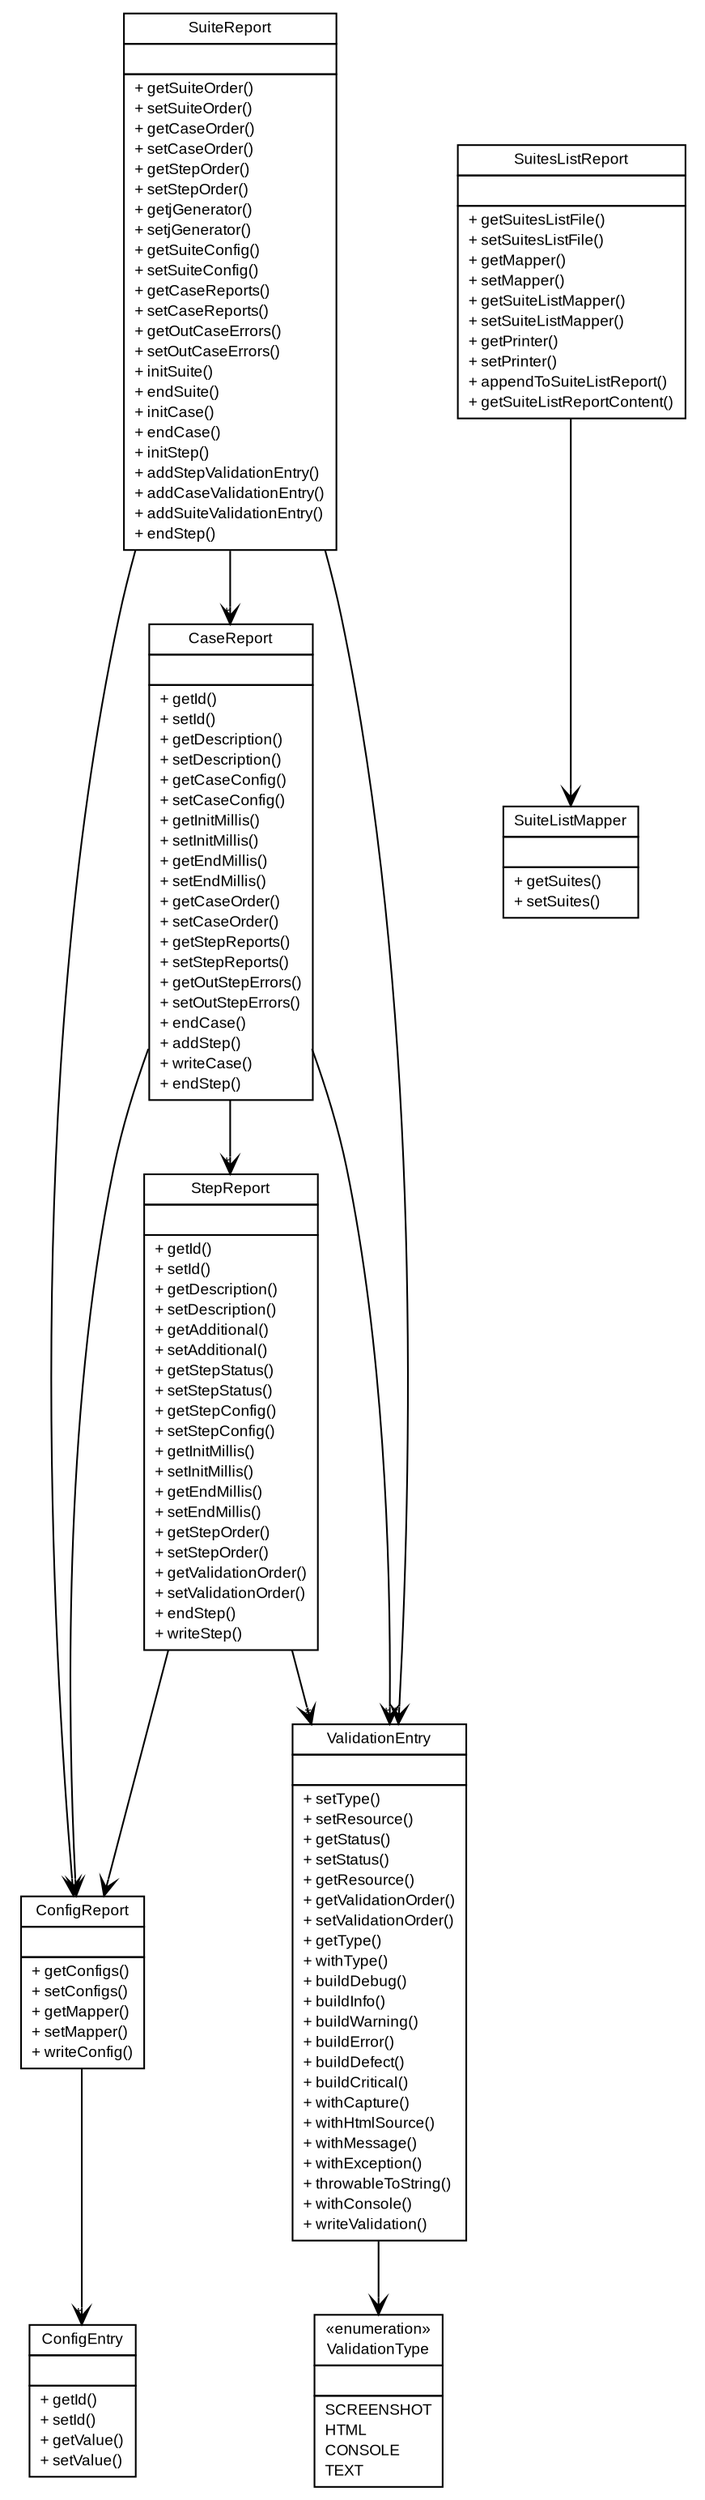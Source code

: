 #!/usr/local/bin/dot
#
# Class diagram 
# Generated by UMLGraph version R5_6-24-gf6e263 (http://www.umlgraph.org/)
#

digraph G {
	edge [fontname="arial",fontsize=10,labelfontname="arial",labelfontsize=10];
	node [fontname="arial",fontsize=10,shape=plaintext];
	nodesep=0.25;
	ranksep=0.5;
	// com.castinfo.devops.robotest.report.ValidationType
	c242 [label=<<table title="com.castinfo.devops.robotest.report.ValidationType" border="0" cellborder="1" cellspacing="0" cellpadding="2" port="p" href="./ValidationType.html">
		<tr><td><table border="0" cellspacing="0" cellpadding="1">
<tr><td align="center" balign="center"> &#171;enumeration&#187; </td></tr>
<tr><td align="center" balign="center"> ValidationType </td></tr>
		</table></td></tr>
		<tr><td><table border="0" cellspacing="0" cellpadding="1">
<tr><td align="left" balign="left">  </td></tr>
		</table></td></tr>
		<tr><td><table border="0" cellspacing="0" cellpadding="1">
<tr><td align="left" balign="left"> SCREENSHOT </td></tr>
<tr><td align="left" balign="left"> HTML </td></tr>
<tr><td align="left" balign="left"> CONSOLE </td></tr>
<tr><td align="left" balign="left"> TEXT </td></tr>
		</table></td></tr>
		</table>>, URL="./ValidationType.html", fontname="arial", fontcolor="black", fontsize=9.0];
	// com.castinfo.devops.robotest.report.ValidationEntry
	c243 [label=<<table title="com.castinfo.devops.robotest.report.ValidationEntry" border="0" cellborder="1" cellspacing="0" cellpadding="2" port="p" href="./ValidationEntry.html">
		<tr><td><table border="0" cellspacing="0" cellpadding="1">
<tr><td align="center" balign="center"> ValidationEntry </td></tr>
		</table></td></tr>
		<tr><td><table border="0" cellspacing="0" cellpadding="1">
<tr><td align="left" balign="left">  </td></tr>
		</table></td></tr>
		<tr><td><table border="0" cellspacing="0" cellpadding="1">
<tr><td align="left" balign="left"> + setType() </td></tr>
<tr><td align="left" balign="left"> + setResource() </td></tr>
<tr><td align="left" balign="left"> + getStatus() </td></tr>
<tr><td align="left" balign="left"> + setStatus() </td></tr>
<tr><td align="left" balign="left"> + getResource() </td></tr>
<tr><td align="left" balign="left"> + getValidationOrder() </td></tr>
<tr><td align="left" balign="left"> + setValidationOrder() </td></tr>
<tr><td align="left" balign="left"> + getType() </td></tr>
<tr><td align="left" balign="left"> + withType() </td></tr>
<tr><td align="left" balign="left"> + buildDebug() </td></tr>
<tr><td align="left" balign="left"> + buildInfo() </td></tr>
<tr><td align="left" balign="left"> + buildWarning() </td></tr>
<tr><td align="left" balign="left"> + buildError() </td></tr>
<tr><td align="left" balign="left"> + buildDefect() </td></tr>
<tr><td align="left" balign="left"> + buildCritical() </td></tr>
<tr><td align="left" balign="left"> + withCapture() </td></tr>
<tr><td align="left" balign="left"> + withHtmlSource() </td></tr>
<tr><td align="left" balign="left"> + withMessage() </td></tr>
<tr><td align="left" balign="left"> + withException() </td></tr>
<tr><td align="left" balign="left"> + throwableToString() </td></tr>
<tr><td align="left" balign="left"> + withConsole() </td></tr>
<tr><td align="left" balign="left"> + writeValidation() </td></tr>
		</table></td></tr>
		</table>>, URL="./ValidationEntry.html", fontname="arial", fontcolor="black", fontsize=9.0];
	// com.castinfo.devops.robotest.report.SuitesListReport
	c244 [label=<<table title="com.castinfo.devops.robotest.report.SuitesListReport" border="0" cellborder="1" cellspacing="0" cellpadding="2" port="p" href="./SuitesListReport.html">
		<tr><td><table border="0" cellspacing="0" cellpadding="1">
<tr><td align="center" balign="center"> SuitesListReport </td></tr>
		</table></td></tr>
		<tr><td><table border="0" cellspacing="0" cellpadding="1">
<tr><td align="left" balign="left">  </td></tr>
		</table></td></tr>
		<tr><td><table border="0" cellspacing="0" cellpadding="1">
<tr><td align="left" balign="left"> + getSuitesListFile() </td></tr>
<tr><td align="left" balign="left"> + setSuitesListFile() </td></tr>
<tr><td align="left" balign="left"> + getMapper() </td></tr>
<tr><td align="left" balign="left"> + setMapper() </td></tr>
<tr><td align="left" balign="left"> + getSuiteListMapper() </td></tr>
<tr><td align="left" balign="left"> + setSuiteListMapper() </td></tr>
<tr><td align="left" balign="left"> + getPrinter() </td></tr>
<tr><td align="left" balign="left"> + setPrinter() </td></tr>
<tr><td align="left" balign="left"> + appendToSuiteListReport() </td></tr>
<tr><td align="left" balign="left"> + getSuiteListReportContent() </td></tr>
		</table></td></tr>
		</table>>, URL="./SuitesListReport.html", fontname="arial", fontcolor="black", fontsize=9.0];
	// com.castinfo.devops.robotest.report.SuiteReport
	c245 [label=<<table title="com.castinfo.devops.robotest.report.SuiteReport" border="0" cellborder="1" cellspacing="0" cellpadding="2" port="p" href="./SuiteReport.html">
		<tr><td><table border="0" cellspacing="0" cellpadding="1">
<tr><td align="center" balign="center"> SuiteReport </td></tr>
		</table></td></tr>
		<tr><td><table border="0" cellspacing="0" cellpadding="1">
<tr><td align="left" balign="left">  </td></tr>
		</table></td></tr>
		<tr><td><table border="0" cellspacing="0" cellpadding="1">
<tr><td align="left" balign="left"> + getSuiteOrder() </td></tr>
<tr><td align="left" balign="left"> + setSuiteOrder() </td></tr>
<tr><td align="left" balign="left"> + getCaseOrder() </td></tr>
<tr><td align="left" balign="left"> + setCaseOrder() </td></tr>
<tr><td align="left" balign="left"> + getStepOrder() </td></tr>
<tr><td align="left" balign="left"> + setStepOrder() </td></tr>
<tr><td align="left" balign="left"> + getjGenerator() </td></tr>
<tr><td align="left" balign="left"> + setjGenerator() </td></tr>
<tr><td align="left" balign="left"> + getSuiteConfig() </td></tr>
<tr><td align="left" balign="left"> + setSuiteConfig() </td></tr>
<tr><td align="left" balign="left"> + getCaseReports() </td></tr>
<tr><td align="left" balign="left"> + setCaseReports() </td></tr>
<tr><td align="left" balign="left"> + getOutCaseErrors() </td></tr>
<tr><td align="left" balign="left"> + setOutCaseErrors() </td></tr>
<tr><td align="left" balign="left"> + initSuite() </td></tr>
<tr><td align="left" balign="left"> + endSuite() </td></tr>
<tr><td align="left" balign="left"> + initCase() </td></tr>
<tr><td align="left" balign="left"> + endCase() </td></tr>
<tr><td align="left" balign="left"> + initStep() </td></tr>
<tr><td align="left" balign="left"> + addStepValidationEntry() </td></tr>
<tr><td align="left" balign="left"> + addCaseValidationEntry() </td></tr>
<tr><td align="left" balign="left"> + addSuiteValidationEntry() </td></tr>
<tr><td align="left" balign="left"> + endStep() </td></tr>
		</table></td></tr>
		</table>>, URL="./SuiteReport.html", fontname="arial", fontcolor="black", fontsize=9.0];
	// com.castinfo.devops.robotest.report.SuiteListMapper
	c246 [label=<<table title="com.castinfo.devops.robotest.report.SuiteListMapper" border="0" cellborder="1" cellspacing="0" cellpadding="2" port="p" href="./SuiteListMapper.html">
		<tr><td><table border="0" cellspacing="0" cellpadding="1">
<tr><td align="center" balign="center"> SuiteListMapper </td></tr>
		</table></td></tr>
		<tr><td><table border="0" cellspacing="0" cellpadding="1">
<tr><td align="left" balign="left">  </td></tr>
		</table></td></tr>
		<tr><td><table border="0" cellspacing="0" cellpadding="1">
<tr><td align="left" balign="left"> + getSuites() </td></tr>
<tr><td align="left" balign="left"> + setSuites() </td></tr>
		</table></td></tr>
		</table>>, URL="./SuiteListMapper.html", fontname="arial", fontcolor="black", fontsize=9.0];
	// com.castinfo.devops.robotest.report.StepReport
	c247 [label=<<table title="com.castinfo.devops.robotest.report.StepReport" border="0" cellborder="1" cellspacing="0" cellpadding="2" port="p" href="./StepReport.html">
		<tr><td><table border="0" cellspacing="0" cellpadding="1">
<tr><td align="center" balign="center"> StepReport </td></tr>
		</table></td></tr>
		<tr><td><table border="0" cellspacing="0" cellpadding="1">
<tr><td align="left" balign="left">  </td></tr>
		</table></td></tr>
		<tr><td><table border="0" cellspacing="0" cellpadding="1">
<tr><td align="left" balign="left"> + getId() </td></tr>
<tr><td align="left" balign="left"> + setId() </td></tr>
<tr><td align="left" balign="left"> + getDescription() </td></tr>
<tr><td align="left" balign="left"> + setDescription() </td></tr>
<tr><td align="left" balign="left"> + getAdditional() </td></tr>
<tr><td align="left" balign="left"> + setAdditional() </td></tr>
<tr><td align="left" balign="left"> + getStepStatus() </td></tr>
<tr><td align="left" balign="left"> + setStepStatus() </td></tr>
<tr><td align="left" balign="left"> + getStepConfig() </td></tr>
<tr><td align="left" balign="left"> + setStepConfig() </td></tr>
<tr><td align="left" balign="left"> + getInitMillis() </td></tr>
<tr><td align="left" balign="left"> + setInitMillis() </td></tr>
<tr><td align="left" balign="left"> + getEndMillis() </td></tr>
<tr><td align="left" balign="left"> + setEndMillis() </td></tr>
<tr><td align="left" balign="left"> + getStepOrder() </td></tr>
<tr><td align="left" balign="left"> + setStepOrder() </td></tr>
<tr><td align="left" balign="left"> + getValidationOrder() </td></tr>
<tr><td align="left" balign="left"> + setValidationOrder() </td></tr>
<tr><td align="left" balign="left"> + endStep() </td></tr>
<tr><td align="left" balign="left"> + writeStep() </td></tr>
		</table></td></tr>
		</table>>, URL="./StepReport.html", fontname="arial", fontcolor="black", fontsize=9.0];
	// com.castinfo.devops.robotest.report.ConfigReport
	c248 [label=<<table title="com.castinfo.devops.robotest.report.ConfigReport" border="0" cellborder="1" cellspacing="0" cellpadding="2" port="p" href="./ConfigReport.html">
		<tr><td><table border="0" cellspacing="0" cellpadding="1">
<tr><td align="center" balign="center"> ConfigReport </td></tr>
		</table></td></tr>
		<tr><td><table border="0" cellspacing="0" cellpadding="1">
<tr><td align="left" balign="left">  </td></tr>
		</table></td></tr>
		<tr><td><table border="0" cellspacing="0" cellpadding="1">
<tr><td align="left" balign="left"> + getConfigs() </td></tr>
<tr><td align="left" balign="left"> + setConfigs() </td></tr>
<tr><td align="left" balign="left"> + getMapper() </td></tr>
<tr><td align="left" balign="left"> + setMapper() </td></tr>
<tr><td align="left" balign="left"> + writeConfig() </td></tr>
		</table></td></tr>
		</table>>, URL="./ConfigReport.html", fontname="arial", fontcolor="black", fontsize=9.0];
	// com.castinfo.devops.robotest.report.ConfigEntry
	c249 [label=<<table title="com.castinfo.devops.robotest.report.ConfigEntry" border="0" cellborder="1" cellspacing="0" cellpadding="2" port="p" href="./ConfigEntry.html">
		<tr><td><table border="0" cellspacing="0" cellpadding="1">
<tr><td align="center" balign="center"> ConfigEntry </td></tr>
		</table></td></tr>
		<tr><td><table border="0" cellspacing="0" cellpadding="1">
<tr><td align="left" balign="left">  </td></tr>
		</table></td></tr>
		<tr><td><table border="0" cellspacing="0" cellpadding="1">
<tr><td align="left" balign="left"> + getId() </td></tr>
<tr><td align="left" balign="left"> + setId() </td></tr>
<tr><td align="left" balign="left"> + getValue() </td></tr>
<tr><td align="left" balign="left"> + setValue() </td></tr>
		</table></td></tr>
		</table>>, URL="./ConfigEntry.html", fontname="arial", fontcolor="black", fontsize=9.0];
	// com.castinfo.devops.robotest.report.CaseReport
	c250 [label=<<table title="com.castinfo.devops.robotest.report.CaseReport" border="0" cellborder="1" cellspacing="0" cellpadding="2" port="p" href="./CaseReport.html">
		<tr><td><table border="0" cellspacing="0" cellpadding="1">
<tr><td align="center" balign="center"> CaseReport </td></tr>
		</table></td></tr>
		<tr><td><table border="0" cellspacing="0" cellpadding="1">
<tr><td align="left" balign="left">  </td></tr>
		</table></td></tr>
		<tr><td><table border="0" cellspacing="0" cellpadding="1">
<tr><td align="left" balign="left"> + getId() </td></tr>
<tr><td align="left" balign="left"> + setId() </td></tr>
<tr><td align="left" balign="left"> + getDescription() </td></tr>
<tr><td align="left" balign="left"> + setDescription() </td></tr>
<tr><td align="left" balign="left"> + getCaseConfig() </td></tr>
<tr><td align="left" balign="left"> + setCaseConfig() </td></tr>
<tr><td align="left" balign="left"> + getInitMillis() </td></tr>
<tr><td align="left" balign="left"> + setInitMillis() </td></tr>
<tr><td align="left" balign="left"> + getEndMillis() </td></tr>
<tr><td align="left" balign="left"> + setEndMillis() </td></tr>
<tr><td align="left" balign="left"> + getCaseOrder() </td></tr>
<tr><td align="left" balign="left"> + setCaseOrder() </td></tr>
<tr><td align="left" balign="left"> + getStepReports() </td></tr>
<tr><td align="left" balign="left"> + setStepReports() </td></tr>
<tr><td align="left" balign="left"> + getOutStepErrors() </td></tr>
<tr><td align="left" balign="left"> + setOutStepErrors() </td></tr>
<tr><td align="left" balign="left"> + endCase() </td></tr>
<tr><td align="left" balign="left"> + addStep() </td></tr>
<tr><td align="left" balign="left"> + writeCase() </td></tr>
<tr><td align="left" balign="left"> + endStep() </td></tr>
		</table></td></tr>
		</table>>, URL="./CaseReport.html", fontname="arial", fontcolor="black", fontsize=9.0];
	// com.castinfo.devops.robotest.report.ValidationEntry NAVASSOC com.castinfo.devops.robotest.report.ValidationType
	c243:p -> c242:p [taillabel="", label="", headlabel="", fontname="arial", fontcolor="black", fontsize=10.0, color="black", arrowhead=open];
	// com.castinfo.devops.robotest.report.SuitesListReport NAVASSOC com.castinfo.devops.robotest.report.SuiteListMapper
	c244:p -> c246:p [taillabel="", label="", headlabel="", fontname="arial", fontcolor="black", fontsize=10.0, color="black", arrowhead=open];
	// com.castinfo.devops.robotest.report.SuiteReport NAVASSOC com.castinfo.devops.robotest.report.ConfigReport
	c245:p -> c248:p [taillabel="", label="", headlabel="", fontname="arial", fontcolor="black", fontsize=10.0, color="black", arrowhead=open];
	// com.castinfo.devops.robotest.report.SuiteReport NAVASSOC com.castinfo.devops.robotest.report.CaseReport
	c245:p -> c250:p [taillabel="", label="", headlabel="*", fontname="arial", fontcolor="black", fontsize=10.0, color="black", arrowhead=open];
	// com.castinfo.devops.robotest.report.SuiteReport NAVASSOC com.castinfo.devops.robotest.report.ValidationEntry
	c245:p -> c243:p [taillabel="", label="", headlabel="*", fontname="arial", fontcolor="black", fontsize=10.0, color="black", arrowhead=open];
	// com.castinfo.devops.robotest.report.StepReport NAVASSOC com.castinfo.devops.robotest.report.ValidationEntry
	c247:p -> c243:p [taillabel="", label="", headlabel="*", fontname="arial", fontcolor="black", fontsize=10.0, color="black", arrowhead=open];
	// com.castinfo.devops.robotest.report.StepReport NAVASSOC com.castinfo.devops.robotest.report.ConfigReport
	c247:p -> c248:p [taillabel="", label="", headlabel="", fontname="arial", fontcolor="black", fontsize=10.0, color="black", arrowhead=open];
	// com.castinfo.devops.robotest.report.ConfigReport NAVASSOC com.castinfo.devops.robotest.report.ConfigEntry
	c248:p -> c249:p [taillabel="", label="", headlabel="*", fontname="arial", fontcolor="black", fontsize=10.0, color="black", arrowhead=open];
	// com.castinfo.devops.robotest.report.CaseReport NAVASSOC com.castinfo.devops.robotest.report.ConfigReport
	c250:p -> c248:p [taillabel="", label="", headlabel="", fontname="arial", fontcolor="black", fontsize=10.0, color="black", arrowhead=open];
	// com.castinfo.devops.robotest.report.CaseReport NAVASSOC com.castinfo.devops.robotest.report.StepReport
	c250:p -> c247:p [taillabel="", label="", headlabel="*", fontname="arial", fontcolor="black", fontsize=10.0, color="black", arrowhead=open];
	// com.castinfo.devops.robotest.report.CaseReport NAVASSOC com.castinfo.devops.robotest.report.ValidationEntry
	c250:p -> c243:p [taillabel="", label="", headlabel="*", fontname="arial", fontcolor="black", fontsize=10.0, color="black", arrowhead=open];
}

